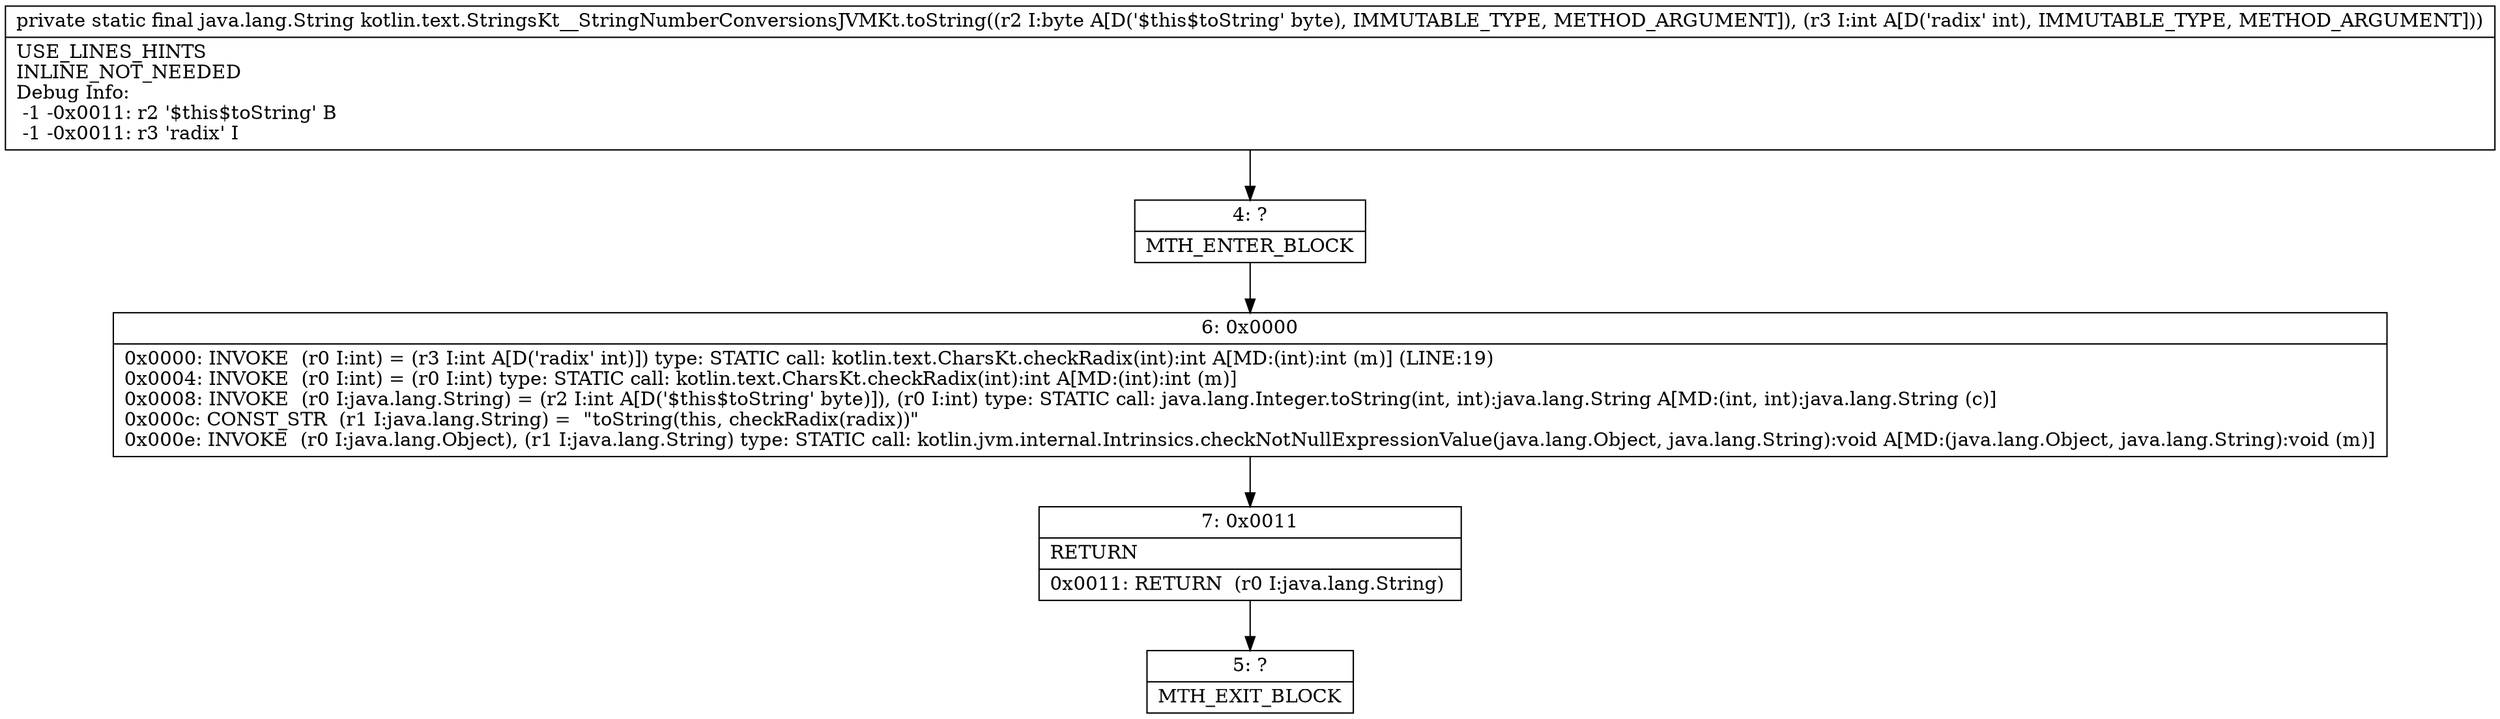 digraph "CFG forkotlin.text.StringsKt__StringNumberConversionsJVMKt.toString(BI)Ljava\/lang\/String;" {
Node_4 [shape=record,label="{4\:\ ?|MTH_ENTER_BLOCK\l}"];
Node_6 [shape=record,label="{6\:\ 0x0000|0x0000: INVOKE  (r0 I:int) = (r3 I:int A[D('radix' int)]) type: STATIC call: kotlin.text.CharsKt.checkRadix(int):int A[MD:(int):int (m)] (LINE:19)\l0x0004: INVOKE  (r0 I:int) = (r0 I:int) type: STATIC call: kotlin.text.CharsKt.checkRadix(int):int A[MD:(int):int (m)]\l0x0008: INVOKE  (r0 I:java.lang.String) = (r2 I:int A[D('$this$toString' byte)]), (r0 I:int) type: STATIC call: java.lang.Integer.toString(int, int):java.lang.String A[MD:(int, int):java.lang.String (c)]\l0x000c: CONST_STR  (r1 I:java.lang.String) =  \"toString(this, checkRadix(radix))\" \l0x000e: INVOKE  (r0 I:java.lang.Object), (r1 I:java.lang.String) type: STATIC call: kotlin.jvm.internal.Intrinsics.checkNotNullExpressionValue(java.lang.Object, java.lang.String):void A[MD:(java.lang.Object, java.lang.String):void (m)]\l}"];
Node_7 [shape=record,label="{7\:\ 0x0011|RETURN\l|0x0011: RETURN  (r0 I:java.lang.String) \l}"];
Node_5 [shape=record,label="{5\:\ ?|MTH_EXIT_BLOCK\l}"];
MethodNode[shape=record,label="{private static final java.lang.String kotlin.text.StringsKt__StringNumberConversionsJVMKt.toString((r2 I:byte A[D('$this$toString' byte), IMMUTABLE_TYPE, METHOD_ARGUMENT]), (r3 I:int A[D('radix' int), IMMUTABLE_TYPE, METHOD_ARGUMENT]))  | USE_LINES_HINTS\lINLINE_NOT_NEEDED\lDebug Info:\l  \-1 \-0x0011: r2 '$this$toString' B\l  \-1 \-0x0011: r3 'radix' I\l}"];
MethodNode -> Node_4;Node_4 -> Node_6;
Node_6 -> Node_7;
Node_7 -> Node_5;
}


